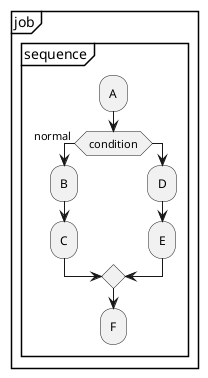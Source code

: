 @startuml 
partition "job" {
  group "sequence"
    :A;
    if ( condition ) then ( normal )
      :B;
      :C;
    else
      :D;
      :E;
    endif
    :F;
  end group
}
@enduml
